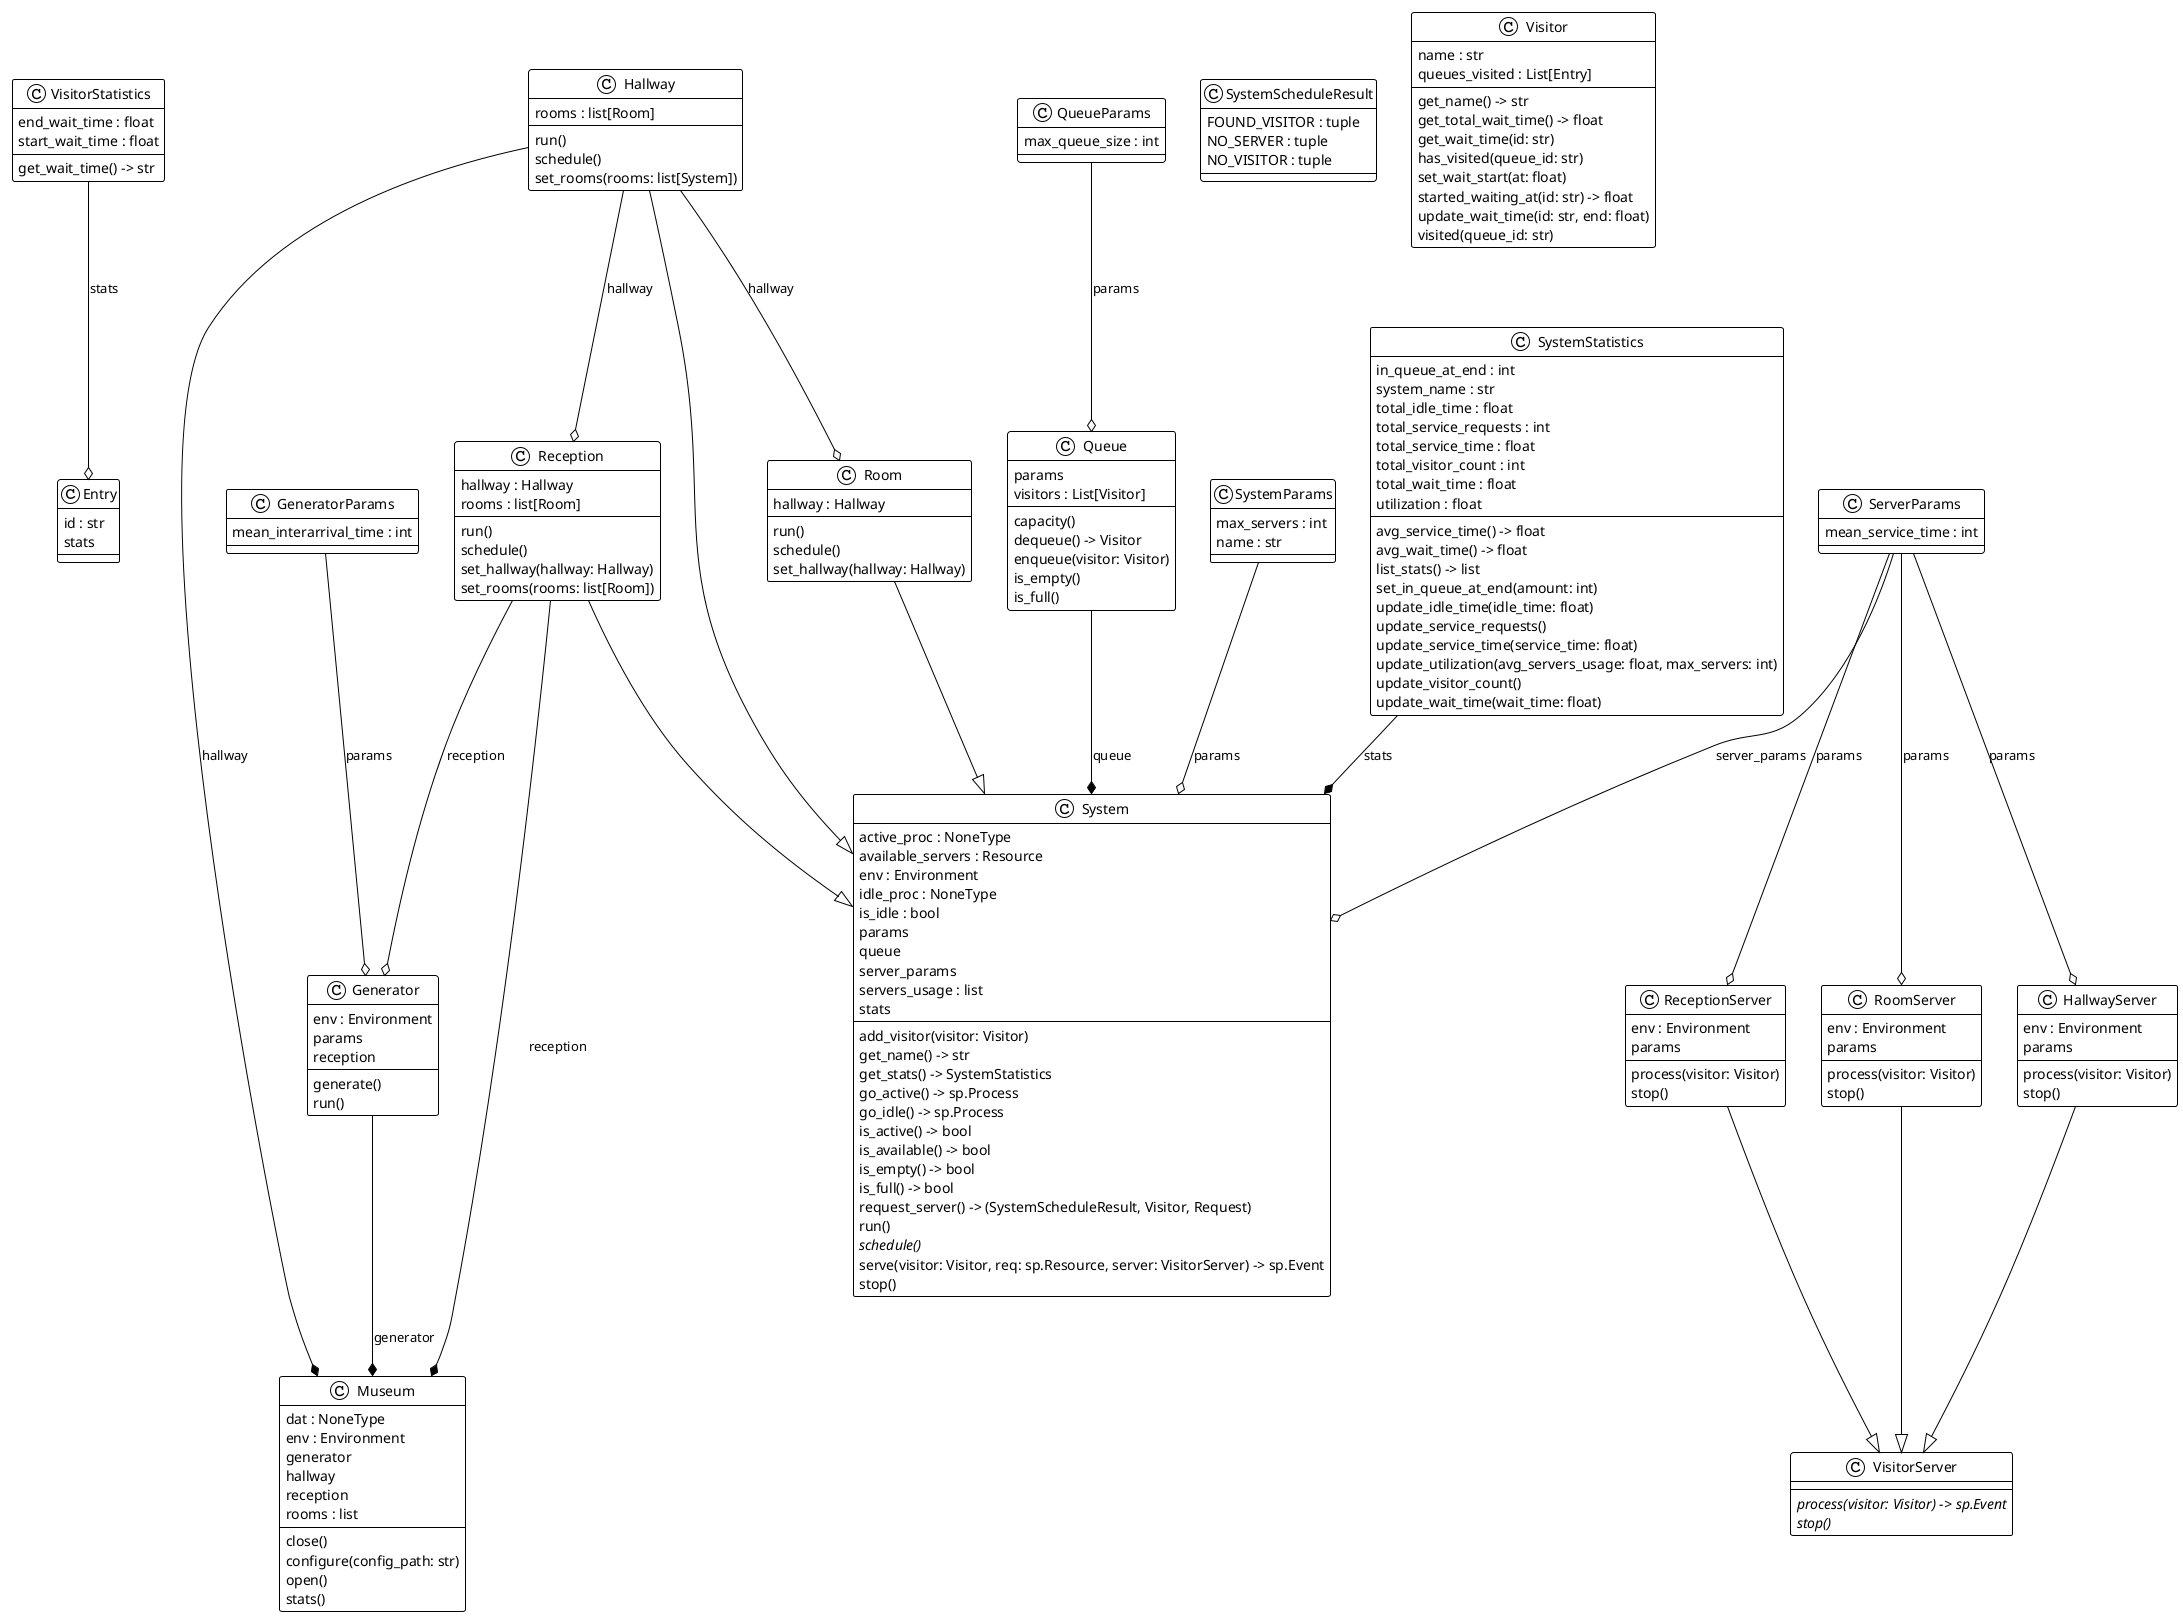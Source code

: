     @startuml classes
!theme plain
    set namespaceSeparator none
    class "Entry" as visitor.Entry {
    id : str
    stats
    }
    class "Generator" as main.Generator {
    env : Environment
    params
    reception
    generate()
    run()
    }
    class "GeneratorParams" as params.GeneratorParams {
    mean_interarrival_time : int
    }
    class "Hallway" as systems.Hallway {
    rooms : list[Room]
    run()
    schedule()
    set_rooms(rooms: list[System])
    }
    class "HallwayServer" as servers.HallwayServer {
    env : Environment
    params
    process(visitor: Visitor)
    stop()
    }
    class "Museum" as main.Museum {
    dat : NoneType
    env : Environment
    generator
    hallway
    reception
    rooms : list
    close()
    configure(config_path: str)
    open()
    stats()
    }
    class "Queue" as qs.Queue {
    params
    visitors : List[Visitor]
    capacity()
    dequeue() -> Visitor
    enqueue(visitor: Visitor)
    is_empty()
    is_full()
    }
    class "QueueParams" as params.QueueParams {
    max_queue_size : int
    }
    class "Reception" as systems.Reception {
    hallway : Hallway
    rooms : list[Room]
    run()
    schedule()
    set_hallway(hallway: Hallway)
    set_rooms(rooms: list[Room])
    }
    class "ReceptionServer" as servers.ReceptionServer {
    env : Environment
    params
    process(visitor: Visitor)
    stop()
    }
    class "Room" as systems.Room {
    hallway : Hallway
    run()
    schedule()
    set_hallway(hallway: Hallway)
    }
    class "RoomServer" as servers.RoomServer {
    env : Environment
    params
    process(visitor: Visitor)
    stop()
    }
    class "ServerParams" as params.ServerParams {
    mean_service_time : int
    }
    class "System" as base_systems.System {
    active_proc : NoneType
    available_servers : Resource
    env : Environment
    idle_proc : NoneType
    is_idle : bool
    params
    queue
    server_params
    servers_usage : list
    stats
    add_visitor(visitor: Visitor)
    get_name() -> str
    get_stats() -> SystemStatistics
    go_active() -> sp.Process
    go_idle() -> sp.Process
    is_active() -> bool
    is_available() -> bool
    is_empty() -> bool
    is_full() -> bool
    request_server() -> (SystemScheduleResult, Visitor, Request)
    run()
    {abstract}schedule()
    serve(visitor: Visitor, req: sp.Resource, server: VisitorServer) -> sp.Event
    stop()
    }
    class "SystemParams" as params.SystemParams {
    max_servers : int
    name : str
    }
    class "SystemScheduleResult" as base_systems.SystemScheduleResult {
    FOUND_VISITOR : tuple
    NO_SERVER : tuple
    NO_VISITOR : tuple
    }
    class "SystemStatistics" as system_stats.SystemStatistics {
    in_queue_at_end : int
    system_name : str
    total_idle_time : float
    total_service_requests : int
    total_service_time : float
    total_visitor_count : int
    total_wait_time : float
    utilization : float
    avg_service_time() -> float
    avg_wait_time() -> float
    list_stats() -> list
    set_in_queue_at_end(amount: int)
    update_idle_time(idle_time: float)
    update_service_requests()
    update_service_time(service_time: float)
    update_utilization(avg_servers_usage: float, max_servers: int)
    update_visitor_count()
    update_wait_time(wait_time: float)
    }
    class "Visitor" as visitor.Visitor {
    name : str
    queues_visited : List[Entry]
    get_name() -> str
    get_total_wait_time() -> float
    get_wait_time(id: str)
    has_visited(queue_id: str)
    set_wait_start(at: float)
    started_waiting_at(id: str) -> float
    update_wait_time(id: str, end: float)
    visited(queue_id: str)
    }
    class "VisitorServer" as servers.VisitorServer {
    {abstract}process(visitor: Visitor) -> sp.Event
    {abstract}stop()
    }
    class "VisitorStatistics" as visitor.VisitorStatistics {
    end_wait_time : float
    start_wait_time : float
    get_wait_time() -> str
    }
    servers.HallwayServer --|> servers.VisitorServer
    servers.ReceptionServer --|> servers.VisitorServer
    servers.RoomServer --|> servers.VisitorServer
    systems.Hallway --|> base_systems.System
    systems.Reception --|> base_systems.System
    systems.Room --|> base_systems.System
    main.Generator --* main.Museum : generator
    qs.Queue --* base_systems.System : queue
    system_stats.SystemStatistics --* base_systems.System : stats
    systems.Hallway --* main.Museum : hallway
    systems.Reception --* main.Museum : reception
    systems.Hallway --o systems.Room : hallway
    params.GeneratorParams --o main.Generator : params
    params.QueueParams --o qs.Queue : params
    params.ServerParams --o base_systems.System : server_params
    params.ServerParams --o servers.HallwayServer : params
    params.ServerParams --o servers.ReceptionServer : params
    params.ServerParams --o servers.RoomServer : params
    params.SystemParams --o base_systems.System : params
    systems.Hallway --o systems.Reception : hallway
    systems.Reception --o main.Generator : reception
    visitor.VisitorStatistics --o visitor.Entry : stats
    @enduml
